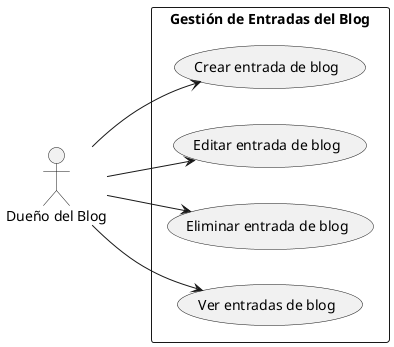 @startuml
left to right direction

actor "Dueño del Blog" as d

rectangle "Gestión de Entradas del Blog" {
    usecase "Crear entrada de blog" as UC3
    usecase "Editar entrada de blog" as UC4
    usecase "Eliminar entrada de blog" as UC5
    usecase "Ver entradas de blog" as UC6
}

d --> UC3
d --> UC4
d --> UC5
d --> UC6

@enduml